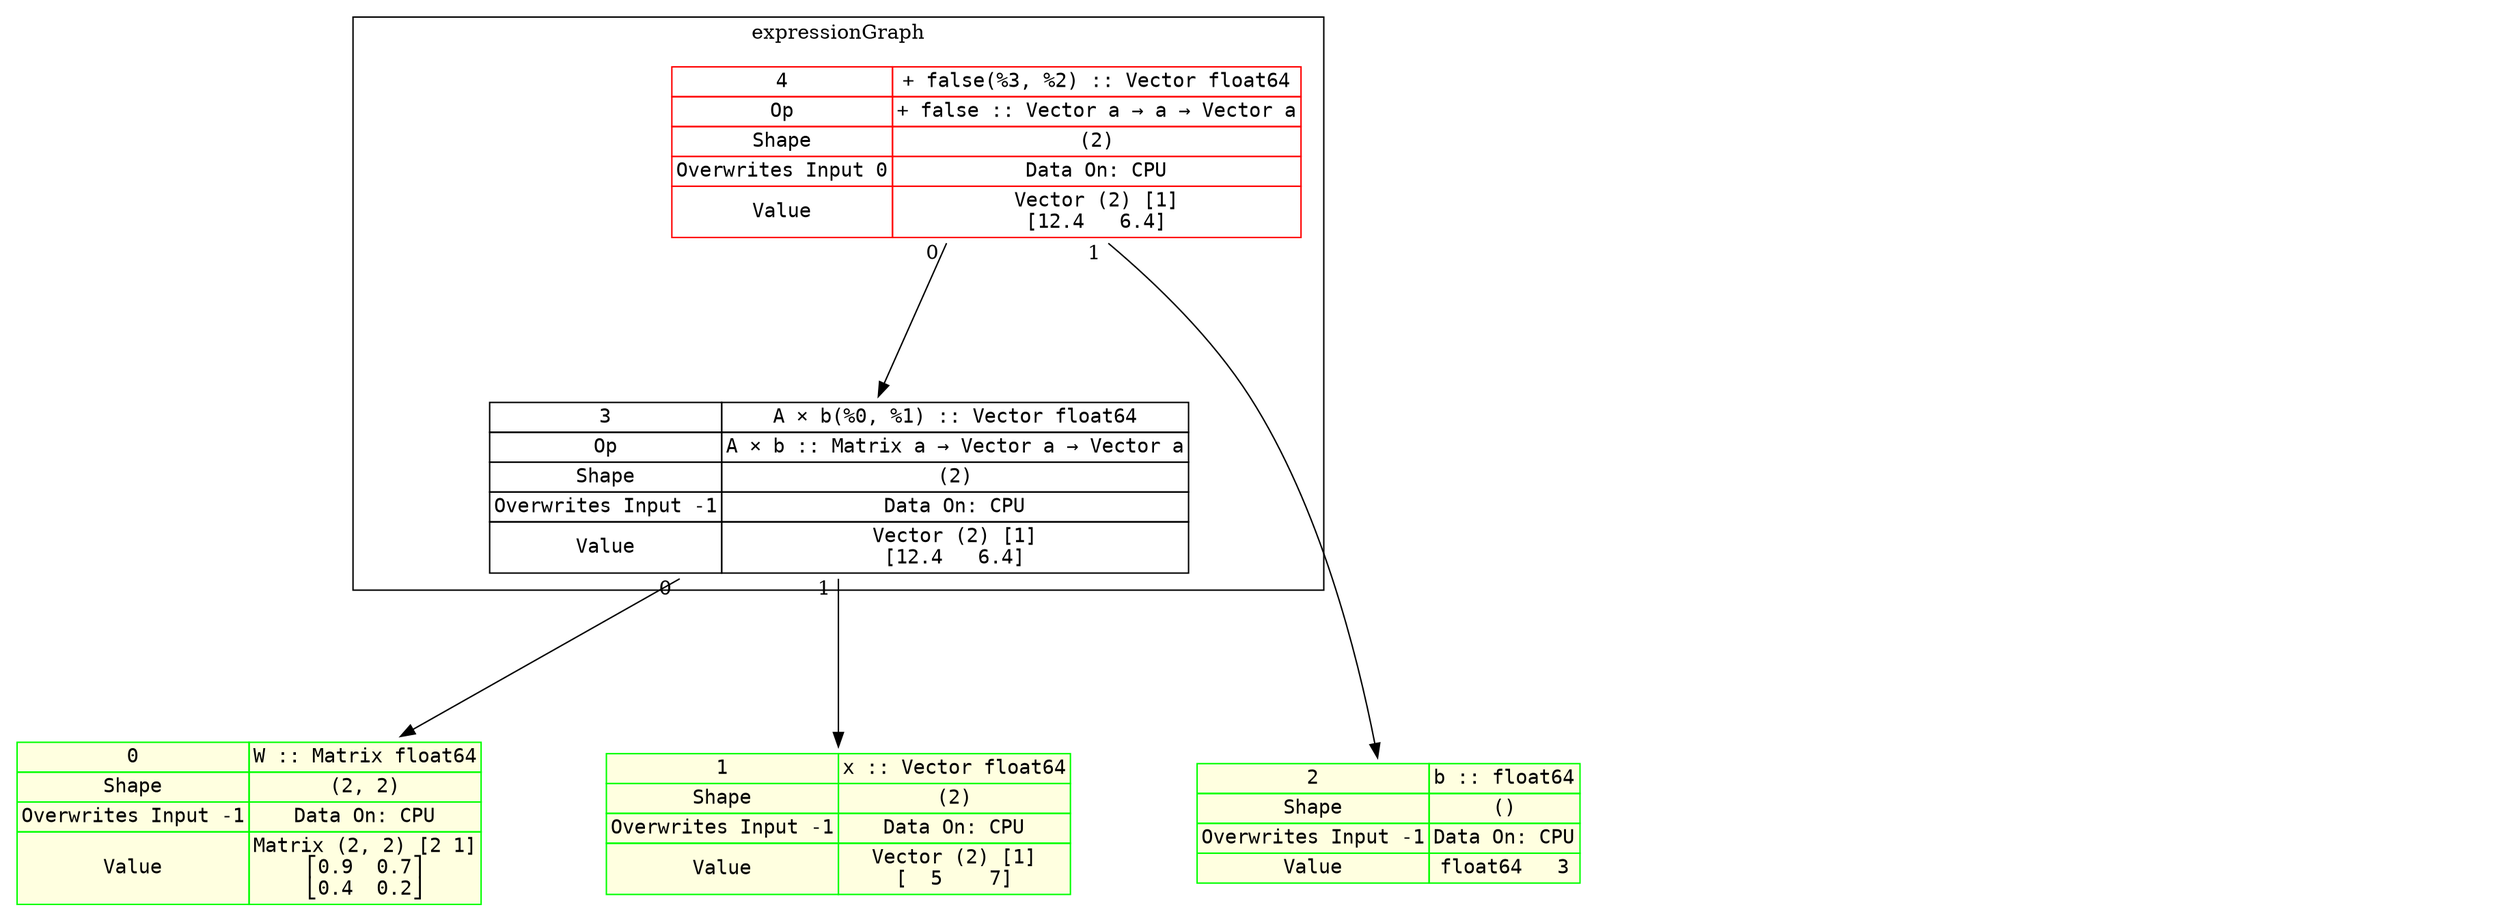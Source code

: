 digraph fullGraph {
	nodesep=1;
	rankdir=TB;
	ranksep="1.5 equally";
	Node_0xc0002202a0:Node_0xc0002202a0:anchor->Node_0xc000220000:Node_0xc000220000:anchor[ labelfloat=false, taillabel=" 0 " ];
	Node_0xc0002202a0:Node_0xc0002202a0:anchor->Node_0xc0002200e0:Node_0xc0002200e0:anchor[ labelfloat=false, taillabel=" 1 " ];
	Node_0xc000220380:Node_0xc000220380:anchor->Node_0xc0002202a0:Node_0xc0002202a0:anchor[ labelfloat=false, taillabel=" 0 " ];
	Node_0xc000220380:Node_0xc000220380:anchor->Node_0xc0002201c0:Node_0xc0002201c0:anchor[ labelfloat=false, taillabel=" 1 " ];
	outsideRoot->insideInputs[ constraint=false, style=invis, weight=999 ];
	outsideExprG->insideExprG[ constraint=false, style=invis, weight=999 ];
	outsideRoot->outsideExprG[ constraint=false, style=invis, weight=999 ];
	insideInputs->insideExprG[ constraint=false, style=invis, weight=999 ];
	subgraph cluster_expressionGraph {
	label=expressionGraph;
	Node_0xc0002202a0 [ fontname=monospace, label=<
<TABLE BORDER="0" CELLBORDER="1" CELLSPACING="0" PORT="anchor" >

<TR><TD>3</TD><TD>A × b(%0, %1) :: Vector float64</TD></TR>
<TR><TD>Op</TD><TD>A × b :: Matrix a → Vector a → Vector a</TD></TR>
<TR><TD>Shape</TD><TD>(2)</TD></TR>
<TR><TD>Overwrites Input -1</TD><TD>Data On: CPU</TD></TR>

<TR><TD>Value</TD><TD>Vector (2) [1]<BR />[12.4   6.4]</TD></TR>


</TABLE>
>, shape=none ];
	Node_0xc000220380 [ fontname=monospace, label=<
<TABLE BORDER="0" CELLBORDER="1" CELLSPACING="0" PORT="anchor"  COLOR="#FF0000;" >

<TR><TD>4</TD><TD>+ false(%3, %2) :: Vector float64</TD></TR>
<TR><TD>Op</TD><TD>+ false :: Vector a → a → Vector a</TD></TR>
<TR><TD>Shape</TD><TD>(2)</TD></TR>
<TR><TD>Overwrites Input 0</TD><TD>Data On: CPU</TD></TR>

<TR><TD>Value</TD><TD>Vector (2) [1]<BR />[12.4   6.4]</TD></TR>


</TABLE>
>, shape=none ];
	insideExprG [ style=invis ];

}
;
	subgraph inputConsts {
	rank=max;
	subgraph cluster_inputs {
	label=inputs;
	Node_0xc000220000 [ fontname=monospace, label=<
<TABLE BORDER="0" CELLBORDER="1" CELLSPACING="0" PORT="anchor"  COLOR="#00FF00;" BGCOLOR="lightyellow">

<TR><TD>0</TD><TD>W :: Matrix float64</TD></TR>

<TR><TD>Shape</TD><TD>(2, 2)</TD></TR>
<TR><TD>Overwrites Input -1</TD><TD>Data On: CPU</TD></TR>

<TR><TD>Value</TD><TD>Matrix (2, 2) [2 1]<BR />⎡0.9  0.7⎤<BR />⎣0.4  0.2⎦<BR /></TD></TR>


</TABLE>
>, shape=none ];
	Node_0xc0002200e0 [ fontname=monospace, label=<
<TABLE BORDER="0" CELLBORDER="1" CELLSPACING="0" PORT="anchor"  COLOR="#00FF00;" BGCOLOR="lightyellow">

<TR><TD>1</TD><TD>x :: Vector float64</TD></TR>

<TR><TD>Shape</TD><TD>(2)</TD></TR>
<TR><TD>Overwrites Input -1</TD><TD>Data On: CPU</TD></TR>

<TR><TD>Value</TD><TD>Vector (2) [1]<BR />[  5    7]</TD></TR>


</TABLE>
>, shape=none ];
	Node_0xc0002201c0 [ fontname=monospace, label=<
<TABLE BORDER="0" CELLBORDER="1" CELLSPACING="0" PORT="anchor"  COLOR="#00FF00;" BGCOLOR="lightyellow">

<TR><TD>2</TD><TD>b :: float64</TD></TR>

<TR><TD>Shape</TD><TD>()</TD></TR>
<TR><TD>Overwrites Input -1</TD><TD>Data On: CPU</TD></TR>

<TR><TD>Value</TD><TD>float64   3</TD></TR>


</TABLE>
>, shape=none ];
	insideInputs [ style=invis ];

}
;

}
;
	subgraph outsides {
	outsideExprG [ style=invis ];
	outsideRoot [ style=invis ];

}
;

}
